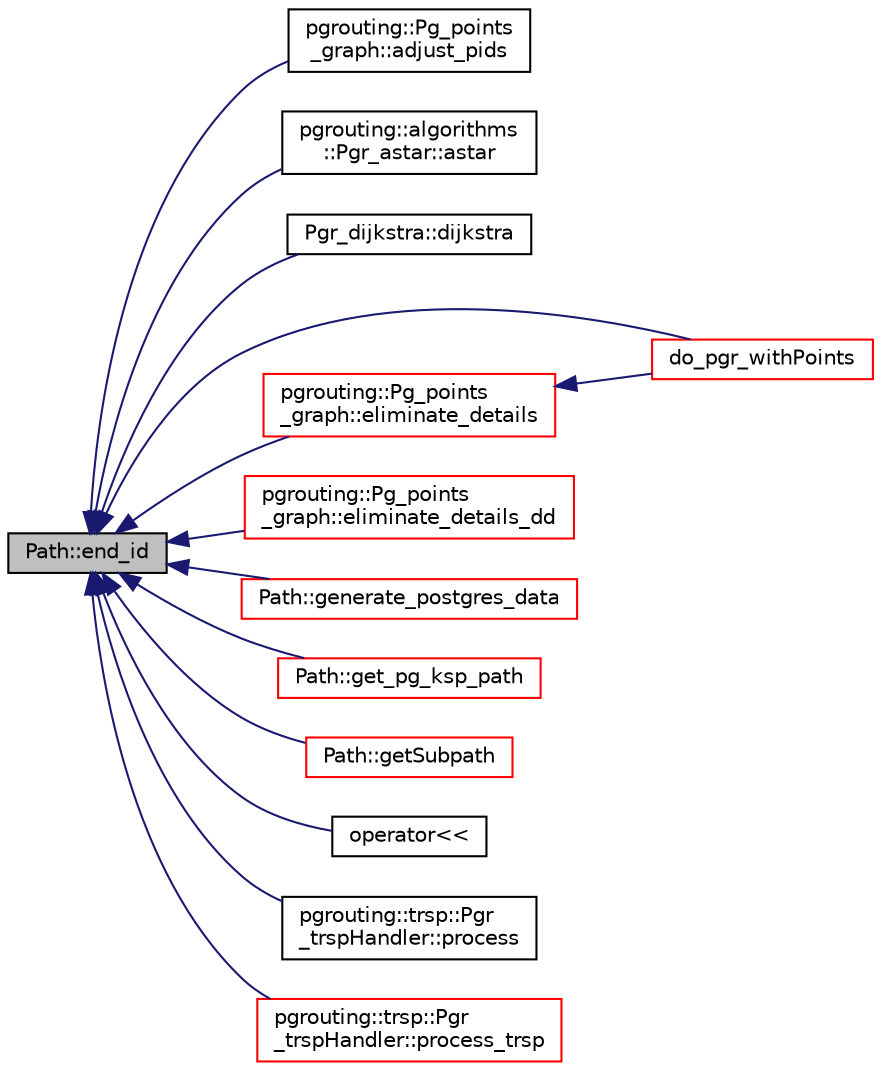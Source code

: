digraph "Path::end_id"
{
  edge [fontname="Helvetica",fontsize="10",labelfontname="Helvetica",labelfontsize="10"];
  node [fontname="Helvetica",fontsize="10",shape=record];
  rankdir="LR";
  Node116 [label="Path::end_id",height=0.2,width=0.4,color="black", fillcolor="grey75", style="filled", fontcolor="black"];
  Node116 -> Node117 [dir="back",color="midnightblue",fontsize="10",style="solid",fontname="Helvetica"];
  Node117 [label="pgrouting::Pg_points\l_graph::adjust_pids",height=0.2,width=0.4,color="black", fillcolor="white", style="filled",URL="$classpgrouting_1_1Pg__points__graph.html#a1daf3e5eb10e11a86029ba839cb3ec64"];
  Node116 -> Node118 [dir="back",color="midnightblue",fontsize="10",style="solid",fontname="Helvetica"];
  Node118 [label="pgrouting::algorithms\l::Pgr_astar::astar",height=0.2,width=0.4,color="black", fillcolor="white", style="filled",URL="$classpgrouting_1_1algorithms_1_1Pgr__astar.html#a187eb488ab36784f3d5e36b30b3cfe0f",tooltip="astar 1 to many "];
  Node116 -> Node119 [dir="back",color="midnightblue",fontsize="10",style="solid",fontname="Helvetica"];
  Node119 [label="Pgr_dijkstra::dijkstra",height=0.2,width=0.4,color="black", fillcolor="white", style="filled",URL="$classPgr__dijkstra.html#ab5850609cf634ae84a7a0e8d3bedcb0a",tooltip="Dijkstra 1 to many. "];
  Node116 -> Node120 [dir="back",color="midnightblue",fontsize="10",style="solid",fontname="Helvetica"];
  Node120 [label="do_pgr_withPoints",height=0.2,width=0.4,color="red", fillcolor="white", style="filled",URL="$withPoints__driver_8h.html#a21c2758706c9735f75143b96fe93defd"];
  Node116 -> Node123 [dir="back",color="midnightblue",fontsize="10",style="solid",fontname="Helvetica"];
  Node123 [label="pgrouting::Pg_points\l_graph::eliminate_details",height=0.2,width=0.4,color="red", fillcolor="white", style="filled",URL="$classpgrouting_1_1Pg__points__graph.html#a3116d404b1aeab4255b83a96c040686c"];
  Node123 -> Node120 [dir="back",color="midnightblue",fontsize="10",style="solid",fontname="Helvetica"];
  Node116 -> Node128 [dir="back",color="midnightblue",fontsize="10",style="solid",fontname="Helvetica"];
  Node128 [label="pgrouting::Pg_points\l_graph::eliminate_details_dd",height=0.2,width=0.4,color="red", fillcolor="white", style="filled",URL="$classpgrouting_1_1Pg__points__graph.html#ad4eec360b2b5b8244d4bf927c03d6bb0"];
  Node116 -> Node132 [dir="back",color="midnightblue",fontsize="10",style="solid",fontname="Helvetica"];
  Node132 [label="Path::generate_postgres_data",height=0.2,width=0.4,color="red", fillcolor="white", style="filled",URL="$classPath.html#ae38559bd57054698fdcf9b4457dc2da4"];
  Node116 -> Node137 [dir="back",color="midnightblue",fontsize="10",style="solid",fontname="Helvetica"];
  Node137 [label="Path::get_pg_ksp_path",height=0.2,width=0.4,color="red", fillcolor="white", style="filled",URL="$classPath.html#a51f5ea1d0ab3190a188249de8a2b9222"];
  Node116 -> Node138 [dir="back",color="midnightblue",fontsize="10",style="solid",fontname="Helvetica"];
  Node138 [label="Path::getSubpath",height=0.2,width=0.4,color="red", fillcolor="white", style="filled",URL="$classPath.html#a6e915a3786eccd377d84a284b3152e2b"];
  Node116 -> Node146 [dir="back",color="midnightblue",fontsize="10",style="solid",fontname="Helvetica"];
  Node146 [label="operator\<\<",height=0.2,width=0.4,color="black", fillcolor="white", style="filled",URL="$basePath__SSEC_8cpp.html#aa16afa1050f3d97fc530c0ec237c1216"];
  Node116 -> Node147 [dir="back",color="midnightblue",fontsize="10",style="solid",fontname="Helvetica"];
  Node147 [label="pgrouting::trsp::Pgr\l_trspHandler::process",height=0.2,width=0.4,color="black", fillcolor="white", style="filled",URL="$classpgrouting_1_1trsp_1_1Pgr__trspHandler.html#aa9906883b4fdee00762ac1866329d0c2",tooltip="process "];
  Node116 -> Node148 [dir="back",color="midnightblue",fontsize="10",style="solid",fontname="Helvetica"];
  Node148 [label="pgrouting::trsp::Pgr\l_trspHandler::process_trsp",height=0.2,width=0.4,color="red", fillcolor="white", style="filled",URL="$classpgrouting_1_1trsp_1_1Pgr__trspHandler.html#a5d3b1ce02215d5c0ea5519e678b9c320"];
}

